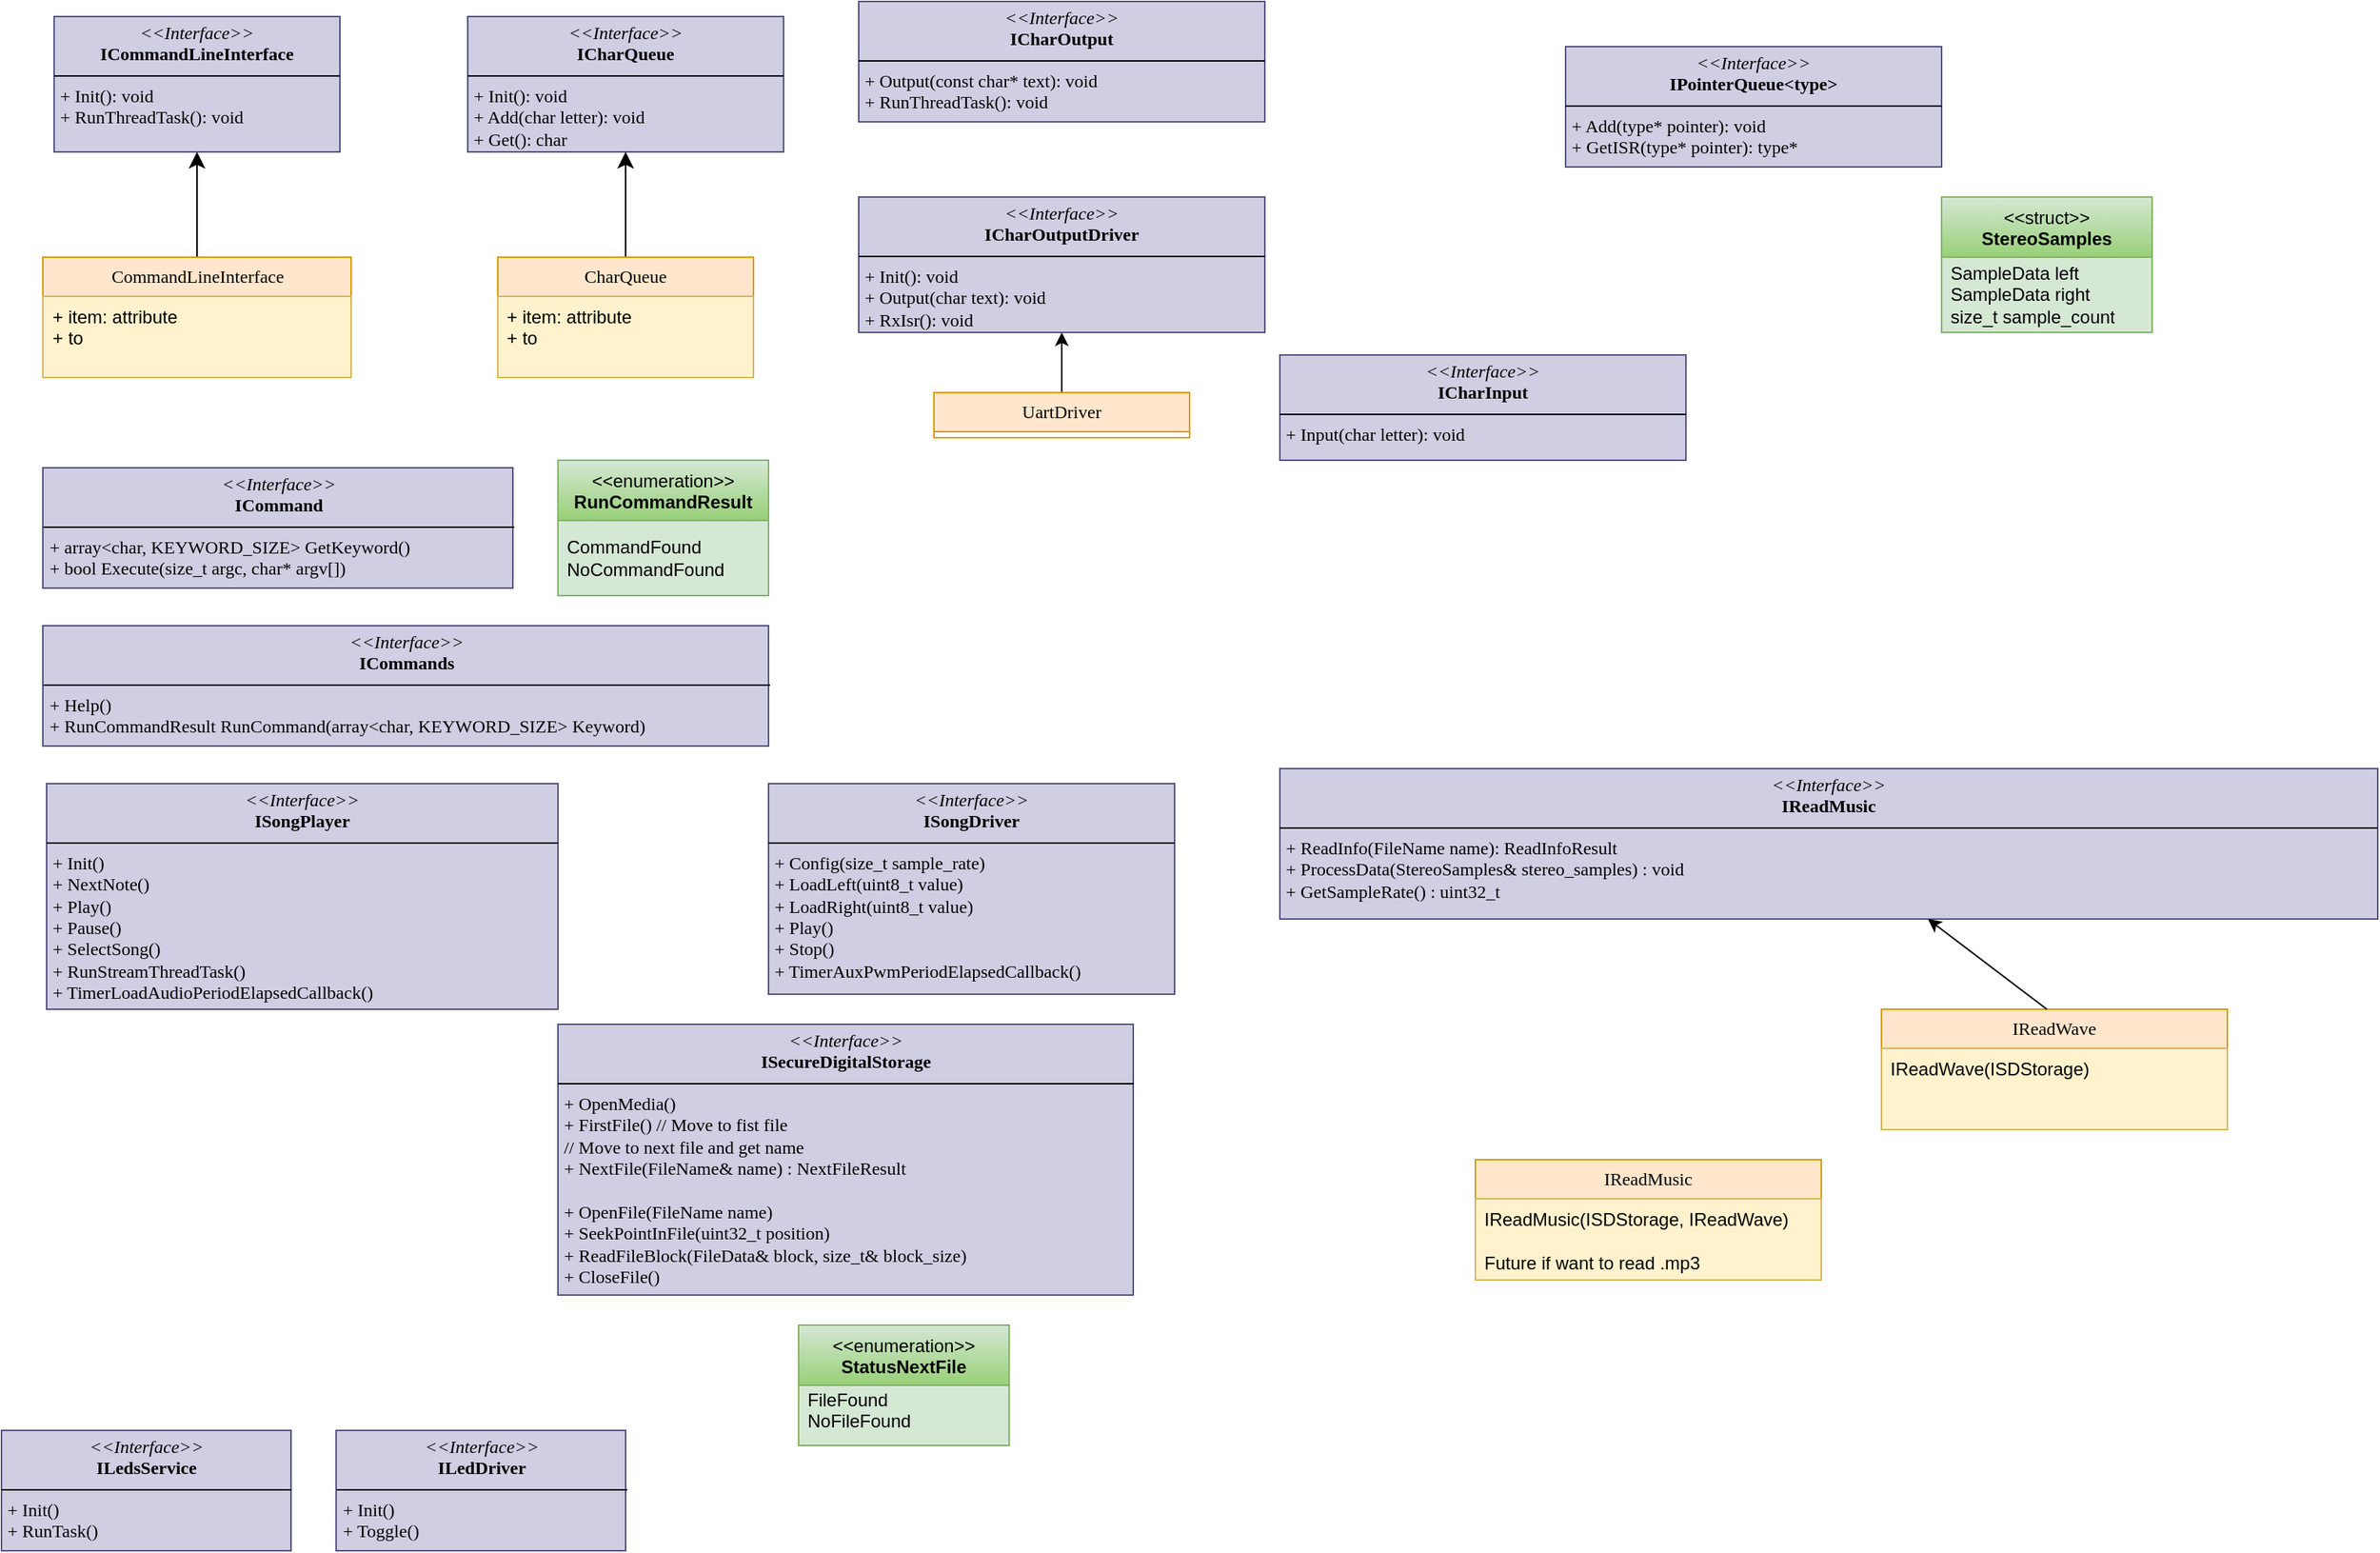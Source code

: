 <mxfile version="27.1.1">
  <diagram id="C5RBs43oDa-KdzZeNtuy" name="Page-1">
    <mxGraphModel dx="1817" dy="880" grid="1" gridSize="10" guides="1" tooltips="1" connect="1" arrows="1" fold="1" page="1" pageScale="1" pageWidth="827" pageHeight="1169" math="0" shadow="0">
      <root>
        <mxCell id="WIyWlLk6GJQsqaUBKTNV-0" />
        <mxCell id="WIyWlLk6GJQsqaUBKTNV-1" parent="WIyWlLk6GJQsqaUBKTNV-0" />
        <mxCell id="1-aZyJSDRmybrYYYOP_5-19" style="edgeStyle=none;curved=1;rounded=0;orthogonalLoop=1;jettySize=auto;html=1;fontSize=12;startSize=8;endSize=8;" parent="WIyWlLk6GJQsqaUBKTNV-1" source="1-aZyJSDRmybrYYYOP_5-1" target="1-aZyJSDRmybrYYYOP_5-18" edge="1">
          <mxGeometry relative="1" as="geometry" />
        </mxCell>
        <mxCell id="1-aZyJSDRmybrYYYOP_5-1" value="CommandLineInterface" style="swimlane;fontStyle=0;childLayout=stackLayout;horizontal=1;startSize=26;fillColor=#ffe6cc;horizontalStack=0;resizeParent=1;resizeParentMax=0;resizeLast=0;collapsible=1;marginBottom=0;whiteSpace=wrap;html=1;strokeColor=#d79b00;fontFamily=Lucida Console;" parent="WIyWlLk6GJQsqaUBKTNV-1" vertex="1">
          <mxGeometry x="117.5" y="260" width="205" height="80" as="geometry">
            <mxRectangle x="165" y="220" width="100" height="30" as="alternateBounds" />
          </mxGeometry>
        </mxCell>
        <mxCell id="1-aZyJSDRmybrYYYOP_5-11" value="+ item: attribute&lt;div&gt;+ to&lt;/div&gt;" style="text;strokeColor=#d6b656;fillColor=#fff2cc;align=left;verticalAlign=top;spacingLeft=4;spacingRight=4;overflow=hidden;rotatable=0;points=[[0,0.5],[1,0.5]];portConstraint=eastwest;whiteSpace=wrap;html=1;" parent="1-aZyJSDRmybrYYYOP_5-1" vertex="1">
          <mxGeometry y="26" width="205" height="54" as="geometry" />
        </mxCell>
        <mxCell id="1-aZyJSDRmybrYYYOP_5-18" value="&lt;p style=&quot;margin:0px;margin-top:4px;text-align:center;&quot;&gt;&lt;i&gt;&amp;lt;&amp;lt;Interface&amp;gt;&amp;gt;&lt;/i&gt;&lt;br&gt;&lt;b style=&quot;&quot;&gt;&lt;font&gt;ICommandLineInterface&lt;/font&gt;&lt;/b&gt;&lt;/p&gt;&lt;hr style=&quot;border-style:solid;&quot; size=&quot;1&quot;&gt;&lt;p style=&quot;margin:0px;margin-left:4px;&quot;&gt;&lt;font&gt;+ Init(): void&lt;br&gt;+ RunThreadTask(): void&lt;/font&gt;&lt;/p&gt;" style="verticalAlign=top;align=left;overflow=fill;html=1;whiteSpace=wrap;fillColor=#d0cee2;strokeColor=#56517e;fontFamily=Lucida Console;" parent="WIyWlLk6GJQsqaUBKTNV-1" vertex="1">
          <mxGeometry x="125" y="100" width="190" height="90" as="geometry" />
        </mxCell>
        <mxCell id="1-aZyJSDRmybrYYYOP_5-20" value="&lt;p style=&quot;margin:0px;margin-top:4px;text-align:center;&quot;&gt;&lt;i&gt;&amp;lt;&amp;lt;Interface&amp;gt;&amp;gt;&lt;/i&gt;&lt;br&gt;&lt;b style=&quot;&quot;&gt;&lt;font&gt;ICharQueue&lt;/font&gt;&lt;/b&gt;&lt;/p&gt;&lt;hr style=&quot;border-style:solid;&quot; size=&quot;1&quot;&gt;&lt;p style=&quot;margin:0px;margin-left:4px;&quot;&gt;&lt;font&gt;+ Init(): void&lt;br&gt;+ Add(char letter): void&lt;/font&gt;&lt;/p&gt;&lt;p style=&quot;margin:0px;margin-left:4px;&quot;&gt;&lt;font&gt;+ Get(): char&lt;/font&gt;&lt;/p&gt;" style="verticalAlign=top;align=left;overflow=fill;html=1;whiteSpace=wrap;fillColor=#d0cee2;strokeColor=#56517e;fontFamily=Lucida Console;" parent="WIyWlLk6GJQsqaUBKTNV-1" vertex="1">
          <mxGeometry x="400" y="100" width="210" height="90" as="geometry" />
        </mxCell>
        <mxCell id="1-aZyJSDRmybrYYYOP_5-23" style="edgeStyle=none;curved=1;rounded=0;orthogonalLoop=1;jettySize=auto;html=1;fontSize=12;startSize=8;endSize=8;" parent="WIyWlLk6GJQsqaUBKTNV-1" source="1-aZyJSDRmybrYYYOP_5-21" target="1-aZyJSDRmybrYYYOP_5-20" edge="1">
          <mxGeometry relative="1" as="geometry" />
        </mxCell>
        <mxCell id="1-aZyJSDRmybrYYYOP_5-21" value="CharQueue" style="swimlane;fontStyle=0;childLayout=stackLayout;horizontal=1;startSize=26;fillColor=#ffe6cc;horizontalStack=0;resizeParent=1;resizeParentMax=0;resizeLast=0;collapsible=1;marginBottom=0;whiteSpace=wrap;html=1;strokeColor=#d79b00;fontFamily=Lucida Console;" parent="WIyWlLk6GJQsqaUBKTNV-1" vertex="1">
          <mxGeometry x="420" y="260" width="170" height="80" as="geometry">
            <mxRectangle x="165" y="220" width="100" height="30" as="alternateBounds" />
          </mxGeometry>
        </mxCell>
        <mxCell id="1-aZyJSDRmybrYYYOP_5-22" value="+ item: attribute&lt;div&gt;+ to&lt;/div&gt;" style="text;strokeColor=#d6b656;fillColor=#fff2cc;align=left;verticalAlign=top;spacingLeft=4;spacingRight=4;overflow=hidden;rotatable=0;points=[[0,0.5],[1,0.5]];portConstraint=eastwest;whiteSpace=wrap;html=1;" parent="1-aZyJSDRmybrYYYOP_5-21" vertex="1">
          <mxGeometry y="26" width="170" height="54" as="geometry" />
        </mxCell>
        <mxCell id="6GGKKXd58jNq54ZC34cy-0" value="&lt;p style=&quot;margin:0px;margin-top:4px;text-align:center;&quot;&gt;&lt;i&gt;&amp;lt;&amp;lt;Interface&amp;gt;&amp;gt;&lt;/i&gt;&lt;br&gt;&lt;b style=&quot;&quot;&gt;&lt;font&gt;ICommand&lt;/font&gt;&lt;/b&gt;&lt;/p&gt;&lt;hr style=&quot;border-style:solid;&quot; size=&quot;1&quot;&gt;&lt;p style=&quot;margin:0px;margin-left:4px;&quot;&gt;&lt;font&gt;+ array&amp;lt;char, KEYWORD_SIZE&amp;gt; GetKeyword()&lt;br&gt;+ bool Execute(size_t argc, char* argv[])&lt;/font&gt;&lt;/p&gt;" style="verticalAlign=top;align=left;overflow=fill;html=1;whiteSpace=wrap;fillColor=#d0cee2;strokeColor=#56517e;fontFamily=Lucida Console;" parent="WIyWlLk6GJQsqaUBKTNV-1" vertex="1">
          <mxGeometry x="117.5" y="400" width="312.5" height="80" as="geometry" />
        </mxCell>
        <mxCell id="6GGKKXd58jNq54ZC34cy-1" value="&lt;p style=&quot;margin:0px;margin-top:4px;text-align:center;&quot;&gt;&lt;i&gt;&amp;lt;&amp;lt;Interface&amp;gt;&amp;gt;&lt;/i&gt;&lt;br&gt;&lt;b style=&quot;&quot;&gt;&lt;font&gt;ICommands&lt;/font&gt;&lt;/b&gt;&lt;/p&gt;&lt;hr style=&quot;border-style:solid;&quot; size=&quot;1&quot;&gt;&lt;p style=&quot;margin:0px;margin-left:4px;&quot;&gt;&lt;font&gt;+ Help()&lt;br&gt;+ RunCommandResult RunCommand(&lt;/font&gt;&lt;span style=&quot;background-color: transparent; color: light-dark(rgb(0, 0, 0), rgb(255, 255, 255));&quot;&gt;array&amp;lt;char, KEYWORD_SIZE&amp;gt; Keyword&lt;/span&gt;&lt;span style=&quot;background-color: transparent; color: light-dark(rgb(0, 0, 0), rgb(255, 255, 255));&quot;&gt;)&lt;/span&gt;&lt;/p&gt;" style="verticalAlign=top;align=left;overflow=fill;html=1;whiteSpace=wrap;fillColor=#d0cee2;strokeColor=#56517e;fontFamily=Lucida Console;" parent="WIyWlLk6GJQsqaUBKTNV-1" vertex="1">
          <mxGeometry x="117.5" y="505" width="482.5" height="80" as="geometry" />
        </mxCell>
        <mxCell id="6GGKKXd58jNq54ZC34cy-2" value="&amp;lt;&amp;lt;enumeration&amp;gt;&amp;gt;&lt;br&gt;&lt;b&gt;RunCommandResult&lt;/b&gt;" style="swimlane;fontStyle=0;align=center;verticalAlign=top;childLayout=stackLayout;horizontal=1;startSize=40;horizontalStack=0;resizeParent=1;resizeParentMax=0;resizeLast=0;collapsible=0;marginBottom=0;html=1;whiteSpace=wrap;fillColor=#d5e8d4;gradientColor=#97d077;strokeColor=#82b366;" parent="WIyWlLk6GJQsqaUBKTNV-1" vertex="1">
          <mxGeometry x="460" y="395" width="140" height="90" as="geometry" />
        </mxCell>
        <mxCell id="6GGKKXd58jNq54ZC34cy-3" value="&lt;div&gt;CommandFound&lt;br&gt;&lt;div&gt;&lt;div&gt;NoCommandFound&lt;/div&gt;&lt;/div&gt;&lt;/div&gt;" style="text;html=1;strokeColor=#82b366;fillColor=#d5e8d4;align=left;verticalAlign=middle;spacingLeft=4;spacingRight=4;overflow=hidden;rotatable=0;points=[[0,0.5],[1,0.5]];portConstraint=eastwest;whiteSpace=wrap;" parent="6GGKKXd58jNq54ZC34cy-2" vertex="1">
          <mxGeometry y="40" width="140" height="50" as="geometry" />
        </mxCell>
        <mxCell id="0iObo25kmQVAuvD8w5tw-0" value="&lt;p style=&quot;margin:0px;margin-top:4px;text-align:center;&quot;&gt;&lt;i&gt;&amp;lt;&amp;lt;Interface&amp;gt;&amp;gt;&lt;/i&gt;&lt;br&gt;&lt;b style=&quot;&quot;&gt;&lt;font&gt;ISongPlayer&lt;/font&gt;&lt;/b&gt;&lt;/p&gt;&lt;hr style=&quot;border-style:solid;&quot; size=&quot;1&quot;&gt;&lt;p style=&quot;margin:0px;margin-left:4px;&quot;&gt;&lt;font&gt;+ Init()&lt;/font&gt;&lt;/p&gt;&lt;p style=&quot;margin:0px;margin-left:4px;&quot;&gt;&lt;font&gt;+ NextNote()&lt;/font&gt;&lt;/p&gt;&lt;p style=&quot;margin:0px;margin-left:4px;&quot;&gt;&lt;font&gt;+&amp;nbsp;&lt;/font&gt;&lt;span style=&quot;background-color: transparent; color: light-dark(rgb(0, 0, 0), rgb(255, 255, 255));&quot;&gt;Play()&lt;/span&gt;&lt;/p&gt;&lt;p style=&quot;margin:0px;margin-left:4px;&quot;&gt;&lt;font&gt;+ Pause(&lt;/font&gt;&lt;span style=&quot;background-color: transparent; color: light-dark(rgb(0, 0, 0), rgb(255, 255, 255));&quot;&gt;)&lt;/span&gt;&lt;/p&gt;&lt;p style=&quot;margin:0px;margin-left:4px;&quot;&gt;&lt;span style=&quot;background-color: transparent; color: light-dark(rgb(0, 0, 0), rgb(255, 255, 255));&quot;&gt;+ SelectSong()&lt;/span&gt;&lt;/p&gt;&lt;p style=&quot;margin:0px;margin-left:4px;&quot;&gt;&lt;span style=&quot;background-color: transparent; color: light-dark(rgb(0, 0, 0), rgb(255, 255, 255));&quot;&gt;+ RunStreamThreadTask()&lt;/span&gt;&lt;/p&gt;&lt;p style=&quot;margin:0px;margin-left:4px;&quot;&gt;&lt;span style=&quot;background-color: transparent; color: light-dark(rgb(0, 0, 0), rgb(255, 255, 255));&quot;&gt;+ TimerLoadAudioPeriodElapsedCallback()&lt;/span&gt;&lt;/p&gt;&lt;p style=&quot;margin:0px;margin-left:4px;&quot;&gt;&lt;br&gt;&lt;/p&gt;" style="verticalAlign=top;align=left;overflow=fill;html=1;whiteSpace=wrap;fillColor=#d0cee2;strokeColor=#56517e;fontFamily=Lucida Console;" parent="WIyWlLk6GJQsqaUBKTNV-1" vertex="1">
          <mxGeometry x="120" y="610" width="340" height="150" as="geometry" />
        </mxCell>
        <mxCell id="0iObo25kmQVAuvD8w5tw-1" value="&lt;p style=&quot;margin:0px;margin-top:4px;text-align:center;&quot;&gt;&lt;i&gt;&amp;lt;&amp;lt;Interface&amp;gt;&amp;gt;&lt;/i&gt;&lt;br&gt;&lt;b style=&quot;&quot;&gt;&lt;font&gt;ISongDriver&lt;/font&gt;&lt;/b&gt;&lt;/p&gt;&lt;hr style=&quot;border-style:solid;&quot; size=&quot;1&quot;&gt;&lt;p style=&quot;margin:0px;margin-left:4px;&quot;&gt;&lt;font&gt;+ Config(size_t sample_rate)&lt;/font&gt;&lt;/p&gt;&lt;p style=&quot;margin:0px;margin-left:4px;&quot;&gt;&lt;font&gt;+ LoadLeft(uint8_t value)&lt;/font&gt;&lt;/p&gt;&lt;p style=&quot;margin:0px;margin-left:4px;&quot;&gt;&lt;font&gt;+ LoadRight&lt;/font&gt;&lt;span style=&quot;background-color: transparent; color: light-dark(rgb(0, 0, 0), rgb(255, 255, 255));&quot;&gt;(uint8_t value)&lt;/span&gt;&lt;/p&gt;&lt;p style=&quot;margin:0px;margin-left:4px;&quot;&gt;&lt;font&gt;+ Play(&lt;/font&gt;&lt;span style=&quot;background-color: transparent; color: light-dark(rgb(0, 0, 0), rgb(255, 255, 255));&quot;&gt;)&lt;/span&gt;&lt;/p&gt;&lt;p style=&quot;margin:0px;margin-left:4px;&quot;&gt;&lt;span style=&quot;background-color: transparent; color: light-dark(rgb(0, 0, 0), rgb(255, 255, 255));&quot;&gt;+ Stop()&lt;/span&gt;&lt;/p&gt;&lt;p style=&quot;margin:0px;margin-left:4px;&quot;&gt;&lt;span style=&quot;background-color: transparent; color: light-dark(rgb(0, 0, 0), rgb(255, 255, 255));&quot;&gt;+ TimerAuxPwmPeriodElapsedCallback()&lt;/span&gt;&lt;/p&gt;" style="verticalAlign=top;align=left;overflow=fill;html=1;whiteSpace=wrap;fillColor=#d0cee2;strokeColor=#56517e;fontFamily=Lucida Console;" parent="WIyWlLk6GJQsqaUBKTNV-1" vertex="1">
          <mxGeometry x="600" y="610" width="270" height="140" as="geometry" />
        </mxCell>
        <mxCell id="0iObo25kmQVAuvD8w5tw-2" value="&lt;p style=&quot;margin:0px;margin-top:4px;text-align:center;&quot;&gt;&lt;i&gt;&amp;lt;&amp;lt;Interface&amp;gt;&amp;gt;&lt;/i&gt;&lt;br&gt;&lt;b style=&quot;&quot;&gt;&lt;font&gt;ILedDriver&lt;/font&gt;&lt;/b&gt;&lt;/p&gt;&lt;hr style=&quot;border-style:solid;&quot; size=&quot;1&quot;&gt;&lt;p style=&quot;margin:0px;margin-left:4px;&quot;&gt;&lt;font&gt;+ Init()&lt;/font&gt;&lt;/p&gt;&lt;p style=&quot;margin:0px;margin-left:4px;&quot;&gt;&lt;font&gt;+ Toggle()&lt;/font&gt;&lt;/p&gt;" style="verticalAlign=top;align=left;overflow=fill;html=1;whiteSpace=wrap;fillColor=#d0cee2;strokeColor=#56517e;fontFamily=Lucida Console;" parent="WIyWlLk6GJQsqaUBKTNV-1" vertex="1">
          <mxGeometry x="312.5" y="1040" width="192.5" height="80" as="geometry" />
        </mxCell>
        <mxCell id="0iObo25kmQVAuvD8w5tw-3" value="&lt;p style=&quot;margin:0px;margin-top:4px;text-align:center;&quot;&gt;&lt;i&gt;&amp;lt;&amp;lt;Interface&amp;gt;&amp;gt;&lt;/i&gt;&lt;br&gt;&lt;b style=&quot;&quot;&gt;&lt;font&gt;ILedsService&lt;/font&gt;&lt;/b&gt;&lt;/p&gt;&lt;hr style=&quot;border-style:solid;&quot; size=&quot;1&quot;&gt;&lt;p style=&quot;margin:0px;margin-left:4px;&quot;&gt;&lt;font&gt;+ Init()&lt;/font&gt;&lt;/p&gt;&lt;p style=&quot;margin:0px;margin-left:4px;&quot;&gt;&lt;font&gt;+ RunTask()&lt;/font&gt;&lt;/p&gt;" style="verticalAlign=top;align=left;overflow=fill;html=1;whiteSpace=wrap;fillColor=#d0cee2;strokeColor=#56517e;fontFamily=Lucida Console;" parent="WIyWlLk6GJQsqaUBKTNV-1" vertex="1">
          <mxGeometry x="90" y="1040" width="192.5" height="80" as="geometry" />
        </mxCell>
        <mxCell id="ADoXMqGp-mkOqI_x4d9v-0" value="&lt;p style=&quot;margin:0px;margin-top:4px;text-align:center;&quot;&gt;&lt;i&gt;&amp;lt;&amp;lt;Interface&amp;gt;&amp;gt;&lt;/i&gt;&lt;br&gt;&lt;b style=&quot;&quot;&gt;&lt;font&gt;ISecureDigitalStorage&lt;/font&gt;&lt;/b&gt;&lt;/p&gt;&lt;hr style=&quot;border-style:solid;&quot; size=&quot;1&quot;&gt;&lt;p style=&quot;margin:0px;margin-left:4px;&quot;&gt;&lt;span style=&quot;background-color: transparent; color: light-dark(rgb(0, 0, 0), rgb(255, 255, 255));&quot;&gt;+ OpenMedia()&lt;/span&gt;&lt;/p&gt;&lt;p style=&quot;margin:0px;margin-left:4px;&quot;&gt;&lt;span style=&quot;background-color: transparent; color: light-dark(rgb(0, 0, 0), rgb(255, 255, 255));&quot;&gt;+ FirstFile() // Move to fist file&lt;/span&gt;&lt;/p&gt;&lt;p style=&quot;margin:0px;margin-left:4px;&quot;&gt;&lt;font&gt;// Move to next file and get name&lt;/font&gt;&lt;/p&gt;&lt;p style=&quot;margin:0px;margin-left:4px;&quot;&gt;&lt;font&gt;+ NextFile(FileName&amp;amp; name&lt;/font&gt;&lt;span style=&quot;background-color: transparent; color: light-dark(rgb(0, 0, 0), rgb(255, 255, 255));&quot;&gt;) : NextFileResult&lt;/span&gt;&lt;/p&gt;&lt;p style=&quot;margin:0px;margin-left:4px;&quot;&gt;&lt;span style=&quot;background-color: transparent; color: light-dark(rgb(0, 0, 0), rgb(255, 255, 255));&quot;&gt;&lt;br&gt;&lt;/span&gt;&lt;/p&gt;&lt;p style=&quot;margin:0px;margin-left:4px;&quot;&gt;&lt;font&gt;+ OpenFile&lt;/font&gt;&lt;span style=&quot;background-color: transparent; color: light-dark(rgb(0, 0, 0), rgb(255, 255, 255));&quot;&gt;(&lt;/span&gt;&lt;span style=&quot;background-color: transparent; color: light-dark(rgb(0, 0, 0), rgb(255, 255, 255));&quot;&gt;FileName name&lt;/span&gt;&lt;span style=&quot;background-color: transparent; color: light-dark(rgb(0, 0, 0), rgb(255, 255, 255));&quot;&gt;)&lt;/span&gt;&lt;/p&gt;&lt;p style=&quot;margin:0px;margin-left:4px;&quot;&gt;&lt;span style=&quot;background-color: transparent; color: light-dark(rgb(0, 0, 0), rgb(255, 255, 255));&quot;&gt;+ SeekPointInFile(uint32_t position&lt;/span&gt;&lt;span style=&quot;background-color: transparent; color: light-dark(rgb(0, 0, 0), rgb(255, 255, 255));&quot;&gt;)&lt;/span&gt;&lt;/p&gt;&lt;p style=&quot;margin:0px;margin-left:4px;&quot;&gt;&lt;font&gt;+ ReadFileBlock(FileData&amp;amp; block, size_t&amp;amp; block_size&lt;/font&gt;&lt;span style=&quot;background-color: transparent; color: light-dark(rgb(0, 0, 0), rgb(255, 255, 255));&quot;&gt;)&lt;/span&gt;&lt;/p&gt;&lt;p style=&quot;margin:0px;margin-left:4px;&quot;&gt;&lt;span style=&quot;background-color: transparent; color: light-dark(rgb(0, 0, 0), rgb(255, 255, 255));&quot;&gt;+ CloseFile()&lt;/span&gt;&lt;/p&gt;" style="verticalAlign=top;align=left;overflow=fill;html=1;whiteSpace=wrap;fillColor=#d0cee2;strokeColor=#56517e;fontFamily=Lucida Console;" parent="WIyWlLk6GJQsqaUBKTNV-1" vertex="1">
          <mxGeometry x="460" y="770" width="382.5" height="180" as="geometry" />
        </mxCell>
        <mxCell id="ADoXMqGp-mkOqI_x4d9v-1" value="&amp;lt;&amp;lt;enumeration&amp;gt;&amp;gt;&lt;br&gt;&lt;b&gt;StatusNextFile&lt;/b&gt;" style="swimlane;fontStyle=0;align=center;verticalAlign=top;childLayout=stackLayout;horizontal=1;startSize=40;horizontalStack=0;resizeParent=1;resizeParentMax=0;resizeLast=0;collapsible=0;marginBottom=0;html=1;whiteSpace=wrap;fillColor=#d5e8d4;gradientColor=#97d077;strokeColor=#82b366;" parent="WIyWlLk6GJQsqaUBKTNV-1" vertex="1">
          <mxGeometry x="620" y="970" width="140" height="80" as="geometry" />
        </mxCell>
        <mxCell id="ADoXMqGp-mkOqI_x4d9v-2" value="FileFound&lt;br&gt;&lt;div&gt;NoFileFound&lt;br&gt;&lt;div&gt;&lt;div&gt;&lt;br&gt;&lt;/div&gt;&lt;/div&gt;&lt;/div&gt;" style="text;html=1;strokeColor=#82b366;fillColor=#d5e8d4;align=left;verticalAlign=middle;spacingLeft=4;spacingRight=4;overflow=hidden;rotatable=0;points=[[0,0.5],[1,0.5]];portConstraint=eastwest;whiteSpace=wrap;" parent="ADoXMqGp-mkOqI_x4d9v-1" vertex="1">
          <mxGeometry y="40" width="140" height="40" as="geometry" />
        </mxCell>
        <mxCell id="BSVViUrtBVOiA11EnxC_-0" value="&lt;p style=&quot;margin:0px;margin-top:4px;text-align:center;&quot;&gt;&lt;i&gt;&amp;lt;&amp;lt;Interface&amp;gt;&amp;gt;&lt;/i&gt;&lt;br&gt;&lt;b style=&quot;&quot;&gt;&lt;font&gt;ICharOutput&lt;/font&gt;&lt;/b&gt;&lt;/p&gt;&lt;hr style=&quot;border-style:solid;&quot; size=&quot;1&quot;&gt;&lt;p style=&quot;margin:0px;margin-left:4px;&quot;&gt;&lt;font&gt;+ Output(const char* text): void&lt;/font&gt;&lt;/p&gt;&lt;p style=&quot;margin:0px;margin-left:4px;&quot;&gt;&lt;font&gt;+ RunThreadTask(): void&lt;/font&gt;&lt;/p&gt;" style="verticalAlign=top;align=left;overflow=fill;html=1;whiteSpace=wrap;fillColor=#d0cee2;strokeColor=#56517e;fontFamily=Lucida Console;" parent="WIyWlLk6GJQsqaUBKTNV-1" vertex="1">
          <mxGeometry x="660" y="90" width="270" height="80" as="geometry" />
        </mxCell>
        <mxCell id="BSVViUrtBVOiA11EnxC_-2" value="&lt;p style=&quot;margin:0px;margin-top:4px;text-align:center;&quot;&gt;&lt;i&gt;&amp;lt;&amp;lt;Interface&amp;gt;&amp;gt;&lt;/i&gt;&lt;br&gt;&lt;b style=&quot;&quot;&gt;&lt;font&gt;ICharOutputDriver&lt;/font&gt;&lt;/b&gt;&lt;/p&gt;&lt;hr style=&quot;border-style:solid;&quot; size=&quot;1&quot;&gt;&lt;p style=&quot;margin:0px;margin-left:4px;&quot;&gt;&lt;font&gt;+ Init(): void&lt;br&gt;+ Output(char text): void&lt;/font&gt;&lt;/p&gt;&lt;p style=&quot;margin:0px;margin-left:4px;&quot;&gt;&lt;font&gt;+ RxIsr(): void&lt;/font&gt;&lt;/p&gt;" style="verticalAlign=top;align=left;overflow=fill;html=1;whiteSpace=wrap;fillColor=#d0cee2;strokeColor=#56517e;fontFamily=Lucida Console;" parent="WIyWlLk6GJQsqaUBKTNV-1" vertex="1">
          <mxGeometry x="660" y="220" width="270" height="90" as="geometry" />
        </mxCell>
        <mxCell id="BSVViUrtBVOiA11EnxC_-6" style="edgeStyle=orthogonalEdgeStyle;rounded=0;orthogonalLoop=1;jettySize=auto;html=1;" parent="WIyWlLk6GJQsqaUBKTNV-1" source="BSVViUrtBVOiA11EnxC_-3" target="BSVViUrtBVOiA11EnxC_-2" edge="1">
          <mxGeometry relative="1" as="geometry" />
        </mxCell>
        <mxCell id="BSVViUrtBVOiA11EnxC_-3" value="UartDriver" style="swimlane;fontStyle=0;childLayout=stackLayout;horizontal=1;startSize=26;fillColor=#ffe6cc;horizontalStack=0;resizeParent=1;resizeParentMax=0;resizeLast=0;collapsible=1;marginBottom=0;whiteSpace=wrap;html=1;strokeColor=#d79b00;fontFamily=Lucida Console;" parent="WIyWlLk6GJQsqaUBKTNV-1" vertex="1">
          <mxGeometry x="710" y="350" width="170" height="30" as="geometry">
            <mxRectangle x="165" y="220" width="100" height="30" as="alternateBounds" />
          </mxGeometry>
        </mxCell>
        <mxCell id="k9FTgwsunnCFrQa-hcNU-0" value="&lt;p style=&quot;margin:0px;margin-top:4px;text-align:center;&quot;&gt;&lt;i&gt;&amp;lt;&amp;lt;Interface&amp;gt;&amp;gt;&lt;/i&gt;&lt;br&gt;&lt;b style=&quot;&quot;&gt;&lt;font&gt;ICharInput&lt;/font&gt;&lt;/b&gt;&lt;/p&gt;&lt;hr style=&quot;border-style:solid;&quot; size=&quot;1&quot;&gt;&lt;p style=&quot;margin:0px;margin-left:4px;&quot;&gt;&lt;font&gt;+ Input(char letter): void&lt;/font&gt;&lt;/p&gt;" style="verticalAlign=top;align=left;overflow=fill;html=1;whiteSpace=wrap;fillColor=#d0cee2;strokeColor=#56517e;fontFamily=Lucida Console;" parent="WIyWlLk6GJQsqaUBKTNV-1" vertex="1">
          <mxGeometry x="940" y="325" width="270" height="70" as="geometry" />
        </mxCell>
        <mxCell id="Erd15DaWQOpx9_qth9-D-0" value="&lt;p style=&quot;margin:0px;margin-top:4px;text-align:center;&quot;&gt;&lt;i&gt;&amp;lt;&amp;lt;Interface&amp;gt;&amp;gt;&lt;/i&gt;&lt;br&gt;&lt;b style=&quot;&quot;&gt;&lt;font&gt;IReadMusic&lt;/font&gt;&lt;/b&gt;&lt;/p&gt;&lt;hr style=&quot;border-style:solid;&quot; size=&quot;1&quot;&gt;&lt;p style=&quot;margin:0px;margin-left:4px;&quot;&gt;&lt;font&gt;+ ReadInfo(FileName name): ReadInfoResult&lt;/font&gt;&lt;/p&gt;&lt;p style=&quot;margin:0px;margin-left:4px;&quot;&gt;&lt;font&gt;+ ProcessData(StereoSamples&amp;amp; stereo_samples) : void&lt;/font&gt;&lt;/p&gt;&lt;p style=&quot;margin:0px;margin-left:4px;&quot;&gt;&lt;font&gt;+ GetSampleRate() : uint32_t&lt;/font&gt;&lt;/p&gt;" style="verticalAlign=top;align=left;overflow=fill;html=1;whiteSpace=wrap;fillColor=#d0cee2;strokeColor=#56517e;fontFamily=Lucida Console;" parent="WIyWlLk6GJQsqaUBKTNV-1" vertex="1">
          <mxGeometry x="940" y="600" width="730" height="100" as="geometry" />
        </mxCell>
        <mxCell id="8tysWhAxY4NFZO8vwIfh-1" value="IReadMusic" style="swimlane;fontStyle=0;childLayout=stackLayout;horizontal=1;startSize=26;fillColor=#ffe6cc;horizontalStack=0;resizeParent=1;resizeParentMax=0;resizeLast=0;collapsible=1;marginBottom=0;whiteSpace=wrap;html=1;strokeColor=#d79b00;fontFamily=Lucida Console;" parent="WIyWlLk6GJQsqaUBKTNV-1" vertex="1">
          <mxGeometry x="1070" y="860" width="230" height="80" as="geometry">
            <mxRectangle x="165" y="220" width="100" height="30" as="alternateBounds" />
          </mxGeometry>
        </mxCell>
        <mxCell id="8tysWhAxY4NFZO8vwIfh-2" value="IReadMusic(ISDStorage, IReadWave)&lt;br&gt;&lt;br&gt;Future if want to read .mp3" style="text;strokeColor=#d6b656;fillColor=#fff2cc;align=left;verticalAlign=top;spacingLeft=4;spacingRight=4;overflow=hidden;rotatable=0;points=[[0,0.5],[1,0.5]];portConstraint=eastwest;whiteSpace=wrap;html=1;" parent="8tysWhAxY4NFZO8vwIfh-1" vertex="1">
          <mxGeometry y="26" width="230" height="54" as="geometry" />
        </mxCell>
        <mxCell id="8tysWhAxY4NFZO8vwIfh-3" value="IReadWave" style="swimlane;fontStyle=0;childLayout=stackLayout;horizontal=1;startSize=26;fillColor=#ffe6cc;horizontalStack=0;resizeParent=1;resizeParentMax=0;resizeLast=0;collapsible=1;marginBottom=0;whiteSpace=wrap;html=1;strokeColor=#d79b00;fontFamily=Lucida Console;" parent="WIyWlLk6GJQsqaUBKTNV-1" vertex="1">
          <mxGeometry x="1340" y="760" width="230" height="80" as="geometry">
            <mxRectangle x="165" y="220" width="100" height="30" as="alternateBounds" />
          </mxGeometry>
        </mxCell>
        <mxCell id="8tysWhAxY4NFZO8vwIfh-4" value="IReadWave(ISDStorage)" style="text;strokeColor=#d6b656;fillColor=#fff2cc;align=left;verticalAlign=top;spacingLeft=4;spacingRight=4;overflow=hidden;rotatable=0;points=[[0,0.5],[1,0.5]];portConstraint=eastwest;whiteSpace=wrap;html=1;" parent="8tysWhAxY4NFZO8vwIfh-3" vertex="1">
          <mxGeometry y="26" width="230" height="54" as="geometry" />
        </mxCell>
        <mxCell id="8tysWhAxY4NFZO8vwIfh-5" value="" style="endArrow=classic;html=1;rounded=0;exitX=0.5;exitY=0;exitDx=0;exitDy=0;" parent="WIyWlLk6GJQsqaUBKTNV-1" target="Erd15DaWQOpx9_qth9-D-0" edge="1">
          <mxGeometry width="50" height="50" relative="1" as="geometry">
            <mxPoint x="1450" y="760" as="sourcePoint" />
            <mxPoint x="1498" y="700" as="targetPoint" />
          </mxGeometry>
        </mxCell>
        <mxCell id="8tysWhAxY4NFZO8vwIfh-6" value="&lt;p style=&quot;margin:0px;margin-top:4px;text-align:center;&quot;&gt;&lt;i&gt;&amp;lt;&amp;lt;Interface&amp;gt;&amp;gt;&lt;/i&gt;&lt;br&gt;&lt;b style=&quot;&quot;&gt;&lt;font&gt;IPointerQueue&amp;lt;type&amp;gt;&lt;/font&gt;&lt;/b&gt;&lt;/p&gt;&lt;hr style=&quot;border-style:solid;&quot; size=&quot;1&quot;&gt;&lt;p style=&quot;margin:0px;margin-left:4px;&quot;&gt;&lt;font&gt;+ Add(type* pointer): void&lt;/font&gt;&lt;/p&gt;&lt;p style=&quot;margin:0px;margin-left:4px;&quot;&gt;&lt;font&gt;+ GetISR(&lt;/font&gt;&lt;span style=&quot;background-color: transparent; color: light-dark(rgb(0, 0, 0), rgb(255, 255, 255));&quot;&gt;type* pointer&lt;/span&gt;&lt;span style=&quot;background-color: transparent; color: light-dark(rgb(0, 0, 0), rgb(255, 255, 255));&quot;&gt;): type*&lt;/span&gt;&lt;/p&gt;" style="verticalAlign=top;align=left;overflow=fill;html=1;whiteSpace=wrap;fillColor=#d0cee2;strokeColor=#56517e;fontFamily=Lucida Console;" parent="WIyWlLk6GJQsqaUBKTNV-1" vertex="1">
          <mxGeometry x="1130" y="120" width="250" height="80" as="geometry" />
        </mxCell>
        <mxCell id="8tysWhAxY4NFZO8vwIfh-7" value="&amp;lt;&amp;lt;struct&amp;gt;&amp;gt;&lt;br&gt;&lt;b&gt;StereoSamples&lt;/b&gt;" style="swimlane;fontStyle=0;align=center;verticalAlign=top;childLayout=stackLayout;horizontal=1;startSize=40;horizontalStack=0;resizeParent=1;resizeParentMax=0;resizeLast=0;collapsible=0;marginBottom=0;html=1;whiteSpace=wrap;fillColor=#d5e8d4;gradientColor=#97d077;strokeColor=#82b366;" parent="WIyWlLk6GJQsqaUBKTNV-1" vertex="1">
          <mxGeometry x="1380" y="220" width="140" height="90" as="geometry" />
        </mxCell>
        <mxCell id="8tysWhAxY4NFZO8vwIfh-8" value="SampleData left&lt;br&gt;&lt;div&gt;SampleData right&lt;/div&gt;&lt;div&gt;size_t sample_count&lt;/div&gt;" style="text;html=1;strokeColor=#82b366;fillColor=#d5e8d4;align=left;verticalAlign=middle;spacingLeft=4;spacingRight=4;overflow=hidden;rotatable=0;points=[[0,0.5],[1,0.5]];portConstraint=eastwest;whiteSpace=wrap;" parent="8tysWhAxY4NFZO8vwIfh-7" vertex="1">
          <mxGeometry y="40" width="140" height="50" as="geometry" />
        </mxCell>
      </root>
    </mxGraphModel>
  </diagram>
</mxfile>
